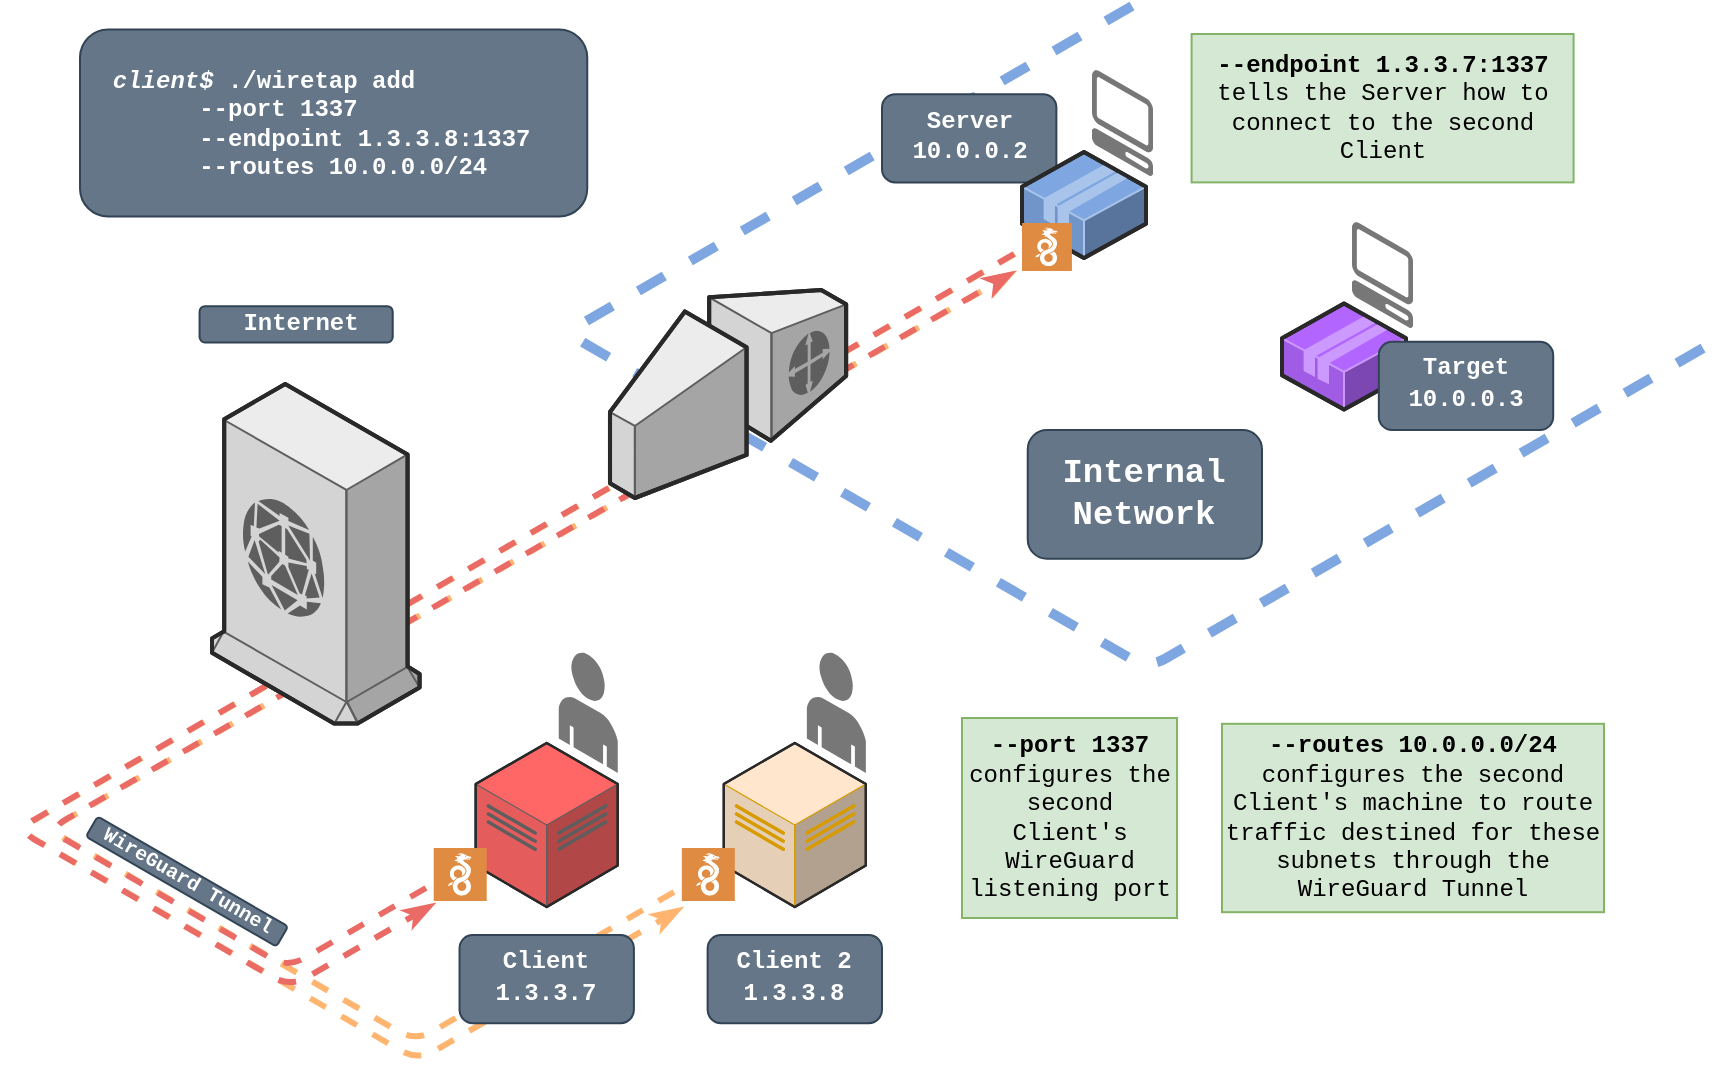 <mxfile version="20.6.0" type="device"><diagram id="e3q73qmI6FWCRJhKJi0n" name="Page-1"><mxGraphModel dx="1106" dy="980" grid="1" gridSize="10" guides="1" tooltips="1" connect="1" arrows="1" fold="1" page="1" pageScale="1" pageWidth="850" pageHeight="1100" math="0" shadow="0"><root><UserObject label="" animation="# show everything&#xA;show VQUGQQ_OnS2NU-rycE4X-38 fade&#xA;show VQUGQQ_OnS2NU-rycE4X-29 fade&#xA;show VQUGQQ_OnS2NU-rycE4X-78 fade&#xA;show VQUGQQ_OnS2NU-rycE4X-23 fade&#xA;show VQUGQQ_OnS2NU-rycE4X-18 fade&#xA;show VQUGQQ_OnS2NU-rycE4X-32 fade&#xA;show VQUGQQ_OnS2NU-rycE4X-6 fade&#xA;show VQUGQQ_OnS2NU-rycE4X-35 fade&#xA;show VQUGQQ_OnS2NU-rycE4X-34 fade&#xA;show VQUGQQ_OnS2NU-rycE4X-36 fade&#xA;show VQUGQQ_OnS2NU-rycE4X-37 fade&#xA;show IBNPmSZJS5FAOytZOC4L-5 fade&#xA;&#xA;show wN3jGvzEee-aj5tuvHeW-2 fade&#xA;show wN3jGvzEee-aj5tuvHeW-1 fade&#xA;show VQUGQQ_OnS2NU-rycE4X-10 fade&#xA;show VQUGQQ_OnS2NU-rycE4X-20 fade&#xA;show VQUGQQ_OnS2NU-rycE4X-39 fade&#xA;show VQUGQQ_OnS2NU-rycE4X-8 fade&#xA;show VQUGQQ_OnS2NU-rycE4X-53 fade&#xA;show wN3jGvzEee-aj5tuvHeW-4 fade&#xA;show wN3jGvzEee-aj5tuvHeW-3 fade&#xA;wait 1000&#xA;&#xA;# Wiretap deployed, show handshake&#xA;show wN3jGvzEee-aj5tuvHeW-5 fade&#xA;show wN3jGvzEee-aj5tuvHeW-6 fade&#xA;show FmDstwN8osCTSLxOBSY--1 fade&#xA;show FmDstwN8osCTSLxOBSY--7 fade&#xA;show FmDstwN8osCTSLxOBSY--10 fade&#xA;show FmDstwN8osCTSLxOBSY--2 fade&#xA;flow wN3jGvzEee-aj5tuvHeW-6 start&#xA;flow FmDstwN8osCTSLxOBSY--1 start&#xA;flow FmDstwN8osCTSLxOBSY--7 start&#xA;flow FmDstwN8osCTSLxOBSY--10 start&#xA;flow FmDstwN8osCTSLxOBSY--2 start&#xA;wait 2000&#xA;show FmDstwN8osCTSLxOBSY--9 fade&#xA;show oPV8zDyL8UI4lHpnsqUg-2 fade&#xA;show oPV8zDyL8UI4lHpnsqUg-3 fade&#xA;show oPV8zDyL8UI4lHpnsqUg-4 fade&#xA;show oPV8zDyL8UI4lHpnsqUg-5 fade&#xA;flow FmDstwN8osCTSLxOBSY--9 start&#xA;flow oPV8zDyL8UI4lHpnsqUg-2 start&#xA;flow oPV8zDyL8UI4lHpnsqUg-3 start&#xA;flow oPV8zDyL8UI4lHpnsqUg-4 start&#xA;wait 2000&#xA;&#xA;# show ping&#xA;show oPV8zDyL8UI4lHpnsqUg-7 fade&#xA;wait 1000&#xA;&#xA;show VQUGQQ_OnS2NU-rycE4X-77 fade&#xA;wait 1000&#xA;&#xA;&#xA;show oPV8zDyL8UI4lHpnsqUg-10 fade&#xA;show oPV8zDyL8UI4lHpnsqUg-12 fade&#xA;wait 1000&#xA;&#xA;show oPV8zDyL8UI4lHpnsqUg-15 fade&#xA;show oPV8zDyL8UI4lHpnsqUg-16 fade&#xA;wait 1000&#xA;&#xA;show oPV8zDyL8UI4lHpnsqUg-8 fade&#xA;wait 5000&#xA;" id="0"><mxCell/></UserObject><mxCell id="1" parent="0"/><mxCell id="Ys0dsQGIXVgzA-kYjR_G-8" value="" style="endArrow=classicThin;html=1;rounded=1;fontFamily=Courier New;jumpSize=12;strokeWidth=3;endFill=1;strokeColor=#FFB570;startArrow=none;startFill=0;edgeStyle=isometricEdgeStyle;dashed=1;" edge="1" parent="1"><mxGeometry width="50" height="50" relative="1" as="geometry"><mxPoint x="416" y="590" as="sourcePoint"/><mxPoint x="586.42" y="280" as="targetPoint"/><Array as="points"><mxPoint x="164.42" y="594"/></Array></mxGeometry></mxCell><mxCell id="Ys0dsQGIXVgzA-kYjR_G-9" value="" style="endArrow=classicThin;html=1;rounded=1;fontFamily=Courier New;jumpSize=12;strokeWidth=3;endFill=1;strokeColor=#FFB570;edgeStyle=isometricEdgeStyle;startArrow=none;startFill=0;dashed=1;" edge="1" parent="1"><mxGeometry width="50" height="50" relative="1" as="geometry"><mxPoint x="586.42" y="271" as="sourcePoint"/><mxPoint x="420" y="598" as="targetPoint"/><Array as="points"><mxPoint x="159.42" y="600"/></Array></mxGeometry></mxCell><mxCell id="IBNPmSZJS5FAOytZOC4L-5" value="" style="endArrow=none;dashed=1;html=1;rounded=1;strokeColor=#7EA6E0;strokeWidth=5;jumpStyle=none;edgeStyle=isometricEdgeStyle;" parent="1" edge="1"><mxGeometry width="50" height="50" relative="1" as="geometry"><mxPoint x="645" y="147" as="sourcePoint"/><mxPoint x="941" y="312" as="targetPoint"/><Array as="points"><mxPoint x="479.26" y="378"/></Array></mxGeometry></mxCell><mxCell id="dTdVm22ynEOEwNfV1y40-15" value="" style="group" parent="1" vertex="1" connectable="0"><mxGeometry x="520" y="189.61" width="87.19" height="45.59" as="geometry"/></mxCell><mxCell id="dTdVm22ynEOEwNfV1y40-16" value="&lt;br&gt;&lt;div&gt;&lt;i&gt;&lt;/i&gt;&lt;/div&gt;" style="text;html=1;strokeColor=#314354;fillColor=#647687;align=left;verticalAlign=middle;whiteSpace=wrap;rounded=1;fontFamily=Courier New;fontStyle=1;fontColor=#ffffff;" parent="dTdVm22ynEOEwNfV1y40-15" vertex="1"><mxGeometry y="1.49" width="87.19" height="44.1" as="geometry"/></mxCell><mxCell id="dTdVm22ynEOEwNfV1y40-17" value="Server" style="text;html=1;align=center;verticalAlign=middle;whiteSpace=wrap;rounded=0;fontFamily=Courier New;fontStyle=1;fontColor=#FFFFFF;" parent="dTdVm22ynEOEwNfV1y40-15" vertex="1"><mxGeometry x="13.59" width="60" height="30" as="geometry"/></mxCell><mxCell id="dTdVm22ynEOEwNfV1y40-18" value="10.0.0.2" style="text;html=1;align=center;verticalAlign=middle;whiteSpace=wrap;rounded=0;fontFamily=Courier New;fontStyle=1;fontColor=#FFFFFF;" parent="dTdVm22ynEOEwNfV1y40-15" vertex="1"><mxGeometry x="13.59" y="15.59" width="60" height="30" as="geometry"/></mxCell><mxCell id="VQUGQQ_OnS2NU-rycE4X-8" value="" style="verticalLabelPosition=bottom;html=1;verticalAlign=top;strokeWidth=1;align=center;outlineConnect=0;dashed=0;outlineConnect=0;shape=mxgraph.aws3d.application2;fillColor=#7EA6E0;strokeColor=#A9C4EB;aspect=fixed;" parent="1" vertex="1"><mxGeometry x="590" y="220" width="62" height="53" as="geometry"/></mxCell><mxCell id="VQUGQQ_OnS2NU-rycE4X-10" value="" style="verticalLabelPosition=bottom;html=1;verticalAlign=top;strokeWidth=1;align=center;outlineConnect=0;dashed=0;outlineConnect=0;shape=mxgraph.aws3d.application2;fillColor=#B266FF;strokeColor=#CC99FF;aspect=fixed;" parent="1" vertex="1"><mxGeometry x="720" y="295.8" width="62" height="53" as="geometry"/></mxCell><mxCell id="VQUGQQ_OnS2NU-rycE4X-20" value="" style="verticalLabelPosition=bottom;html=1;verticalAlign=top;strokeWidth=1;align=center;outlineConnect=0;dashed=0;outlineConnect=0;shape=mxgraph.aws3d.client;aspect=fixed;strokeColor=none;fillColor=#777777;" parent="1" vertex="1"><mxGeometry x="755.0" y="255" width="30.57" height="53" as="geometry"/></mxCell><mxCell id="VQUGQQ_OnS2NU-rycE4X-29" value="" style="verticalLabelPosition=bottom;html=1;verticalAlign=top;strokeWidth=1;align=center;outlineConnect=0;dashed=0;outlineConnect=0;shape=mxgraph.aws3d.dataCenter;strokeColor=#5E5E5E;aspect=fixed;fillColor=#FF6666;gradientColor=none;" parent="1" vertex="1"><mxGeometry x="316.84" y="515.5" width="71.03" height="82" as="geometry"/></mxCell><mxCell id="VQUGQQ_OnS2NU-rycE4X-23" value="" style="verticalLabelPosition=bottom;html=1;verticalAlign=top;strokeWidth=1;align=center;outlineConnect=0;dashed=0;outlineConnect=0;shape=mxgraph.aws3d.end_user;strokeColor=none;fillColor=#777777;aspect=fixed;" parent="1" vertex="1"><mxGeometry x="358.38" y="470.0" width="29.49" height="60.46" as="geometry"/></mxCell><mxCell id="VQUGQQ_OnS2NU-rycE4X-38" value="" style="sketch=0;pointerEvents=1;shadow=0;dashed=0;html=1;strokeColor=none;fillColor=#DF8C42;labelPosition=center;verticalLabelPosition=bottom;verticalAlign=top;align=center;outlineConnect=0;shape=mxgraph.veeam2.wireguard;fontFamily=Courier New;fontSize=19;" parent="1" vertex="1"><mxGeometry x="295.86" y="567.96" width="26.5" height="26.5" as="geometry"/></mxCell><mxCell id="VQUGQQ_OnS2NU-rycE4X-39" value="" style="sketch=0;pointerEvents=1;shadow=0;dashed=0;html=1;strokeColor=none;fillColor=#DF8C42;labelPosition=center;verticalLabelPosition=bottom;verticalAlign=top;align=center;outlineConnect=0;shape=mxgraph.veeam2.wireguard;fontFamily=Courier New;fontSize=19;" parent="1" vertex="1"><mxGeometry x="590" y="255.49" width="24.96" height="24" as="geometry"/></mxCell><mxCell id="VQUGQQ_OnS2NU-rycE4X-53" value="" style="verticalLabelPosition=bottom;html=1;verticalAlign=top;strokeWidth=1;align=center;outlineConnect=0;dashed=0;outlineConnect=0;shape=mxgraph.aws3d.client;aspect=fixed;strokeColor=none;fillColor=#777777;" parent="1" vertex="1"><mxGeometry x="625" y="179" width="30.57" height="53" as="geometry"/></mxCell><mxCell id="VQUGQQ_OnS2NU-rycE4X-77" value="&lt;i&gt;&amp;nbsp; client$ &lt;/i&gt;./wiretap add&lt;br&gt;&lt;span style=&quot;white-space: pre;&quot;&gt;&#9;&lt;/span&gt;--port 1337 &lt;br&gt;&lt;span style=&quot;white-space: pre;&quot;&gt;&#9;&lt;/span&gt;--endpoint 1.3.3.8:1337 &lt;br&gt;&lt;span style=&quot;white-space: pre;&quot;&gt;&#9;&lt;/span&gt;--routes 10.0.0.0/24&lt;br&gt;&lt;div&gt;&lt;i&gt;&lt;/i&gt;&lt;/div&gt;" style="text;html=1;strokeColor=#314354;fillColor=#647687;align=left;verticalAlign=middle;whiteSpace=wrap;rounded=1;fontFamily=Courier New;fontStyle=1;fontColor=#ffffff;" parent="1" vertex="1"><mxGeometry x="119" y="158.75" width="253.63" height="93.5" as="geometry"/></mxCell><mxCell id="FmDstwN8osCTSLxOBSY--2" value="" style="endArrow=classicThin;html=1;rounded=1;fontFamily=Courier New;jumpSize=12;strokeWidth=3;endFill=1;strokeColor=#EA6B66;edgeStyle=isometricEdgeStyle;startArrow=none;startFill=0;dashed=1;" parent="1" edge="1"><mxGeometry width="50" height="50" relative="1" as="geometry"><mxPoint x="586" y="271" as="sourcePoint"/><mxPoint x="296" y="596" as="targetPoint"/><Array as="points"><mxPoint x="159" y="600"/></Array></mxGeometry></mxCell><mxCell id="FmDstwN8osCTSLxOBSY--9" value="" style="endArrow=classicThin;html=1;rounded=1;fontFamily=Courier New;jumpSize=12;strokeWidth=3;endFill=1;strokeColor=#EA6B66;startArrow=none;startFill=0;edgeStyle=isometricEdgeStyle;dashed=1;" parent="1" edge="1"><mxGeometry width="50" height="50" relative="1" as="geometry"><mxPoint x="292" y="588" as="sourcePoint"/><mxPoint x="586" y="280" as="targetPoint"/><Array as="points"><mxPoint x="164" y="594"/></Array></mxGeometry></mxCell><mxCell id="VQUGQQ_OnS2NU-rycE4X-18" value="" style="verticalLabelPosition=bottom;html=1;verticalAlign=top;strokeWidth=1;align=center;outlineConnect=0;dashed=0;outlineConnect=0;shape=mxgraph.aws3d.cloudfront;fillColor=#ECECEC;strokeColor=#5E5E5E;aspect=fixed;" parent="1" vertex="1"><mxGeometry x="185" y="336" width="103.8" height="169.8" as="geometry"/></mxCell><mxCell id="VQUGQQ_OnS2NU-rycE4X-6" value="" style="verticalLabelPosition=bottom;html=1;verticalAlign=top;strokeWidth=1;align=center;outlineConnect=0;dashed=0;outlineConnect=0;shape=mxgraph.aws3d.customerGateway;fillColor=#ECECEC;strokeColor=#5E5E5E;aspect=fixed;" parent="1" vertex="1"><mxGeometry x="384" y="289" width="118.06" height="104" as="geometry"/></mxCell><mxCell id="zmwg3pBIKIv0O4HrFYE8-2" value="--port 1337 &lt;span style=&quot;font-weight: normal;&quot;&gt;configures the second Client's WireGuard listening port&lt;/span&gt;" style="text;html=1;strokeColor=#82b366;fillColor=#d5e8d4;align=center;verticalAlign=middle;whiteSpace=wrap;rounded=0;fontFamily=Courier New;fontStyle=1" parent="1" vertex="1"><mxGeometry x="560" y="503" width="107.51" height="100" as="geometry"/></mxCell><mxCell id="zmwg3pBIKIv0O4HrFYE8-3" value="--endpoint 1.3.3.7:1337 &lt;span style=&quot;font-weight: normal;&quot;&gt;tells the Server how to connect to the second Client&lt;/span&gt;" style="text;html=1;strokeColor=#82b366;fillColor=#d5e8d4;align=center;verticalAlign=middle;whiteSpace=wrap;rounded=0;fontFamily=Courier New;fontStyle=1" parent="1" vertex="1"><mxGeometry x="674.79" y="161" width="191" height="74.2" as="geometry"/></mxCell><mxCell id="zmwg3pBIKIv0O4HrFYE8-5" value="--routes 10.0.0.0/24&lt;br&gt;&lt;span style=&quot;font-weight: normal;&quot;&gt;configures the second Client's machine to route traffic destined for these subnets through the WireGuard Tunnel&lt;/span&gt;" style="text;html=1;strokeColor=#82b366;fillColor=#d5e8d4;align=center;verticalAlign=middle;whiteSpace=wrap;rounded=0;fontFamily=Courier New;fontStyle=1" parent="1" vertex="1"><mxGeometry x="690" y="505.9" width="191" height="94.2" as="geometry"/></mxCell><mxCell id="dTdVm22ynEOEwNfV1y40-5" value="&lt;br&gt;&lt;div&gt;&lt;i&gt;&lt;/i&gt;&lt;/div&gt;" style="text;html=1;strokeColor=#314354;fillColor=#647687;align=left;verticalAlign=middle;whiteSpace=wrap;rounded=1;fontFamily=Courier New;fontStyle=1;fontColor=#ffffff;" parent="1" vertex="1"><mxGeometry x="592.87" y="359" width="117.13" height="64.4" as="geometry"/></mxCell><mxCell id="VQUGQQ_OnS2NU-rycE4X-37" value="&lt;div style=&quot;font-size: 17px;&quot;&gt;Internal Network&lt;/div&gt;" style="text;html=1;strokeColor=none;fillColor=none;align=center;verticalAlign=middle;whiteSpace=wrap;rounded=0;fontFamily=Courier New;fontStyle=1;fontSize=17;fontColor=#FFFFFF;" parent="1" vertex="1"><mxGeometry x="621.43" y="376.2" width="60" height="30" as="geometry"/></mxCell><mxCell id="dTdVm22ynEOEwNfV1y40-11" value="" style="group" parent="1" vertex="1" connectable="0"><mxGeometry x="768.41" y="313.41" width="87.19" height="45.59" as="geometry"/></mxCell><mxCell id="dTdVm22ynEOEwNfV1y40-3" value="&lt;br&gt;&lt;div&gt;&lt;i&gt;&lt;/i&gt;&lt;/div&gt;" style="text;html=1;strokeColor=#314354;fillColor=#647687;align=left;verticalAlign=middle;whiteSpace=wrap;rounded=1;fontFamily=Courier New;fontStyle=1;fontColor=#ffffff;" parent="dTdVm22ynEOEwNfV1y40-11" vertex="1"><mxGeometry y="1.49" width="87.19" height="44.1" as="geometry"/></mxCell><mxCell id="wN3jGvzEee-aj5tuvHeW-1" value="Target" style="text;html=1;align=center;verticalAlign=middle;whiteSpace=wrap;rounded=0;fontFamily=Courier New;fontStyle=1;fontColor=#FFFFFF;" parent="dTdVm22ynEOEwNfV1y40-11" vertex="1"><mxGeometry x="13.59" width="60" height="30" as="geometry"/></mxCell><mxCell id="wN3jGvzEee-aj5tuvHeW-2" value="10.0.0.3" style="text;html=1;align=center;verticalAlign=middle;whiteSpace=wrap;rounded=0;fontFamily=Courier New;fontStyle=1;fontColor=#FFFFFF;" parent="dTdVm22ynEOEwNfV1y40-11" vertex="1"><mxGeometry x="13.59" y="15.59" width="60" height="30" as="geometry"/></mxCell><mxCell id="dTdVm22ynEOEwNfV1y40-28" value="" style="group;rotation=30;" parent="1" vertex="1" connectable="0"><mxGeometry x="107.51" y="567.96" width="130" height="32.9" as="geometry"/></mxCell><mxCell id="dTdVm22ynEOEwNfV1y40-24" value="&lt;br&gt;&lt;div&gt;&lt;i&gt;&lt;/i&gt;&lt;/div&gt;" style="text;html=1;strokeColor=#314354;fillColor=#647687;align=left;verticalAlign=middle;whiteSpace=wrap;rounded=1;fontFamily=Courier New;fontStyle=1;fontColor=#ffffff;rotation=30;" parent="dTdVm22ynEOEwNfV1y40-28" vertex="1"><mxGeometry x="10" y="11" width="110" height="11.63" as="geometry"/></mxCell><mxCell id="dTdVm22ynEOEwNfV1y40-26" value="&lt;font style=&quot;font-size: 10px;&quot;&gt;WireGuard Tunnel&lt;/font&gt;" style="text;html=1;align=center;verticalAlign=middle;whiteSpace=wrap;rounded=0;fontFamily=Courier New;fontStyle=1;fontColor=#FFFFFF;fontSize=11;rotation=30;" parent="dTdVm22ynEOEwNfV1y40-28" vertex="1"><mxGeometry x="10" width="109.74" height="32.9" as="geometry"/></mxCell><mxCell id="dTdVm22ynEOEwNfV1y40-29" value="" style="group;rotation=0;" parent="1" vertex="1" connectable="0"><mxGeometry x="170" y="280" width="120" height="60" as="geometry"/></mxCell><mxCell id="dTdVm22ynEOEwNfV1y40-30" value="&lt;br&gt;&lt;div&gt;&lt;i&gt;&lt;/i&gt;&lt;/div&gt;" style="text;html=1;strokeColor=#314354;fillColor=#647687;align=left;verticalAlign=middle;whiteSpace=wrap;rounded=1;fontFamily=Courier New;fontStyle=1;fontColor=#ffffff;rotation=0;" parent="dTdVm22ynEOEwNfV1y40-29" vertex="1"><mxGeometry x="8.78" y="17.119" width="96.58" height="18.099" as="geometry"/></mxCell><mxCell id="dTdVm22ynEOEwNfV1y40-31" value="&lt;font style=&quot;font-size: 12px;&quot;&gt;Internet&lt;/font&gt;" style="text;html=1;align=center;verticalAlign=middle;whiteSpace=wrap;rounded=0;fontFamily=Courier New;fontStyle=1;fontColor=#FFFFFF;fontSize=12;rotation=0;" parent="dTdVm22ynEOEwNfV1y40-29" vertex="1"><mxGeometry x="4.39" y="-3.83" width="111.22" height="60" as="geometry"/></mxCell><mxCell id="Ys0dsQGIXVgzA-kYjR_G-1" value="" style="verticalLabelPosition=bottom;html=1;verticalAlign=top;strokeWidth=1;align=center;outlineConnect=0;dashed=0;outlineConnect=0;shape=mxgraph.aws3d.dataCenter;strokeColor=#d79b00;aspect=fixed;fillColor=#ffe6cc;" vertex="1" parent="1"><mxGeometry x="440.89" y="515.5" width="71.03" height="82" as="geometry"/></mxCell><mxCell id="Ys0dsQGIXVgzA-kYjR_G-2" value="" style="verticalLabelPosition=bottom;html=1;verticalAlign=top;strokeWidth=1;align=center;outlineConnect=0;dashed=0;outlineConnect=0;shape=mxgraph.aws3d.end_user;strokeColor=none;fillColor=#777777;aspect=fixed;" vertex="1" parent="1"><mxGeometry x="482.43" y="470.0" width="29.49" height="60.46" as="geometry"/></mxCell><mxCell id="Ys0dsQGIXVgzA-kYjR_G-3" value="" style="group" vertex="1" connectable="0" parent="1"><mxGeometry x="432.81" y="610" width="87.19" height="45.59" as="geometry"/></mxCell><mxCell id="Ys0dsQGIXVgzA-kYjR_G-4" value="&lt;br&gt;&lt;div&gt;&lt;i&gt;&lt;/i&gt;&lt;/div&gt;" style="text;html=1;strokeColor=#314354;fillColor=#647687;align=left;verticalAlign=middle;whiteSpace=wrap;rounded=1;fontFamily=Courier New;fontStyle=1;fontColor=#ffffff;" vertex="1" parent="Ys0dsQGIXVgzA-kYjR_G-3"><mxGeometry y="1.49" width="87.19" height="44.1" as="geometry"/></mxCell><mxCell id="Ys0dsQGIXVgzA-kYjR_G-5" value="Client 2" style="text;html=1;align=center;verticalAlign=middle;whiteSpace=wrap;rounded=0;fontFamily=Courier New;fontStyle=1;fontColor=#FFFFFF;" vertex="1" parent="Ys0dsQGIXVgzA-kYjR_G-3"><mxGeometry x="13.59" width="60" height="30" as="geometry"/></mxCell><mxCell id="Ys0dsQGIXVgzA-kYjR_G-6" value="1.3.3.8" style="text;html=1;align=center;verticalAlign=middle;whiteSpace=wrap;rounded=0;fontFamily=Courier New;fontStyle=1;fontColor=#FFFFFF;" vertex="1" parent="Ys0dsQGIXVgzA-kYjR_G-3"><mxGeometry x="13.59" y="15.59" width="60" height="30" as="geometry"/></mxCell><mxCell id="Ys0dsQGIXVgzA-kYjR_G-7" value="" style="sketch=0;pointerEvents=1;shadow=0;dashed=0;html=1;strokeColor=none;fillColor=#DF8C42;labelPosition=center;verticalLabelPosition=bottom;verticalAlign=top;align=center;outlineConnect=0;shape=mxgraph.veeam2.wireguard;fontFamily=Courier New;fontSize=19;" vertex="1" parent="1"><mxGeometry x="419.91" y="567.96" width="26.5" height="26.5" as="geometry"/></mxCell><mxCell id="dTdVm22ynEOEwNfV1y40-19" value="" style="group" parent="1" vertex="1" connectable="0"><mxGeometry x="308.76" y="610" width="87.19" height="45.59" as="geometry"/></mxCell><mxCell id="dTdVm22ynEOEwNfV1y40-20" value="&lt;br&gt;&lt;div&gt;&lt;i&gt;&lt;/i&gt;&lt;/div&gt;" style="text;html=1;strokeColor=#314354;fillColor=#647687;align=left;verticalAlign=middle;whiteSpace=wrap;rounded=1;fontFamily=Courier New;fontStyle=1;fontColor=#ffffff;" parent="dTdVm22ynEOEwNfV1y40-19" vertex="1"><mxGeometry y="1.49" width="87.19" height="44.1" as="geometry"/></mxCell><mxCell id="dTdVm22ynEOEwNfV1y40-21" value="Client" style="text;html=1;align=center;verticalAlign=middle;whiteSpace=wrap;rounded=0;fontFamily=Courier New;fontStyle=1;fontColor=#FFFFFF;" parent="dTdVm22ynEOEwNfV1y40-19" vertex="1"><mxGeometry x="13.59" width="60" height="30" as="geometry"/></mxCell><mxCell id="dTdVm22ynEOEwNfV1y40-22" value="1.3.3.7" style="text;html=1;align=center;verticalAlign=middle;whiteSpace=wrap;rounded=0;fontFamily=Courier New;fontStyle=1;fontColor=#FFFFFF;" parent="dTdVm22ynEOEwNfV1y40-19" vertex="1"><mxGeometry x="13.59" y="15.59" width="60" height="30" as="geometry"/></mxCell></root></mxGraphModel></diagram></mxfile>